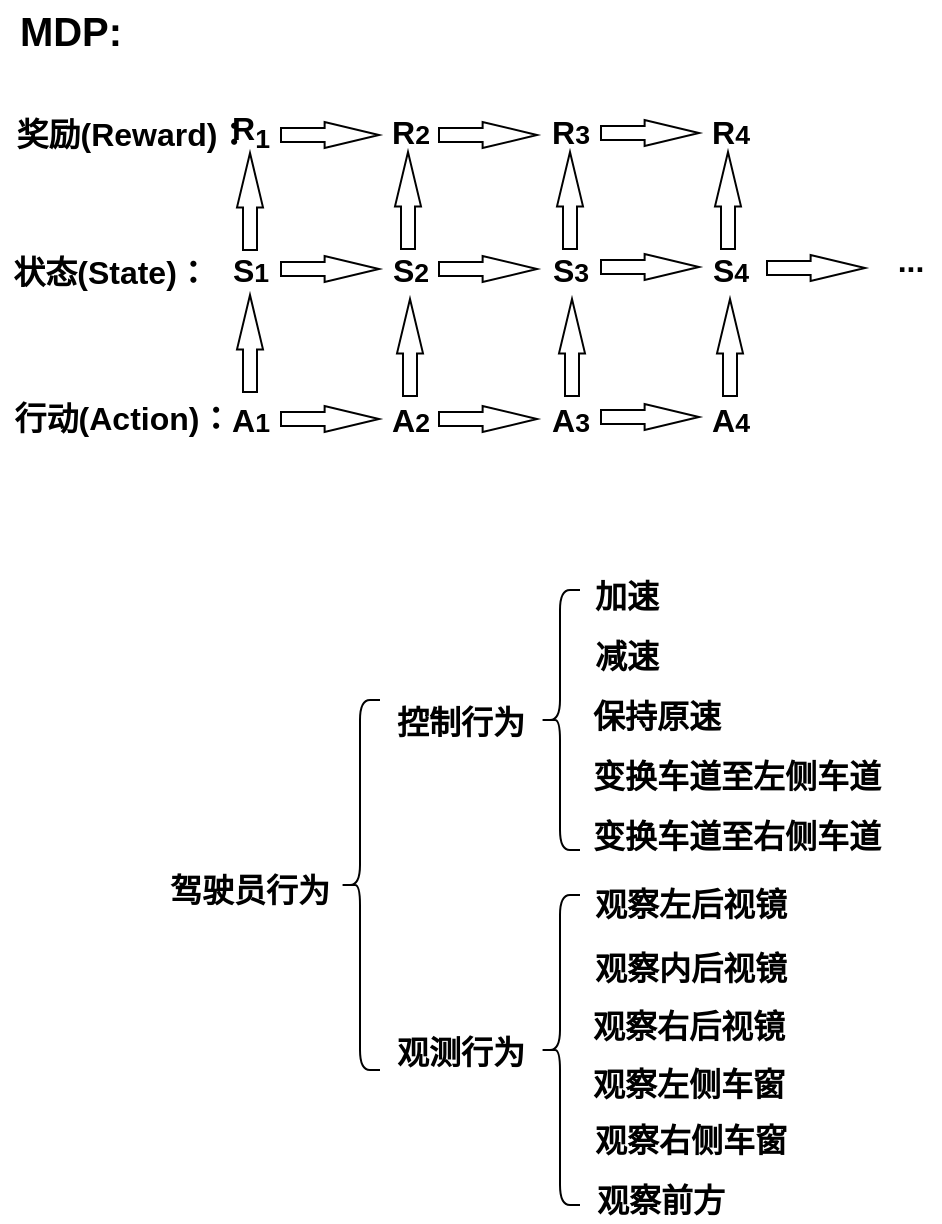 <mxfile version="17.4.0" type="github">
  <diagram id="wP4Usmq05pLcS0F0dY9k" name="第 1 页">
    <mxGraphModel dx="1038" dy="547" grid="0" gridSize="10" guides="1" tooltips="1" connect="1" arrows="1" fold="1" page="1" pageScale="1" pageWidth="827" pageHeight="1169" math="0" shadow="0">
      <root>
        <mxCell id="0" />
        <mxCell id="1" parent="0" />
        <mxCell id="swF7MC4VHe0emCzeMFWX-1" value="&lt;font style=&quot;font-size: 16px&quot;&gt;状态(State)：&lt;/font&gt;" style="text;html=1;align=center;verticalAlign=middle;resizable=0;points=[];autosize=1;strokeColor=none;fillColor=none;fontFamily=Helvetica;fontStyle=1" vertex="1" parent="1">
          <mxGeometry x="211" y="191" width="108" height="19" as="geometry" />
        </mxCell>
        <mxCell id="swF7MC4VHe0emCzeMFWX-2" value="&lt;span style=&quot;font-size: 16px&quot;&gt;行动(Action)：&lt;/span&gt;" style="text;html=1;align=center;verticalAlign=middle;resizable=0;points=[];autosize=1;strokeColor=none;fillColor=none;fontFamily=Helvetica;fontStyle=1" vertex="1" parent="1">
          <mxGeometry x="211" y="264" width="119" height="19" as="geometry" />
        </mxCell>
        <mxCell id="swF7MC4VHe0emCzeMFWX-3" value="&lt;font style=&quot;font-size: 16px&quot;&gt;奖励(Reward)：&lt;/font&gt;" style="text;html=1;align=center;verticalAlign=middle;resizable=0;points=[];autosize=1;strokeColor=none;fillColor=none;fontFamily=Helvetica;fontStyle=1" vertex="1" parent="1">
          <mxGeometry x="212" y="122" width="127" height="19" as="geometry" />
        </mxCell>
        <mxCell id="swF7MC4VHe0emCzeMFWX-4" value="R&lt;sub&gt;1&lt;/sub&gt;" style="text;html=1;align=center;verticalAlign=middle;resizable=0;points=[];autosize=1;strokeColor=none;fillColor=none;fontSize=16;fontFamily=Helvetica;fontStyle=1" vertex="1" parent="1">
          <mxGeometry x="320" y="116" width="30" height="30" as="geometry" />
        </mxCell>
        <mxCell id="swF7MC4VHe0emCzeMFWX-5" value="R&lt;span style=&quot;font-size: 13.333px&quot;&gt;2&lt;/span&gt;" style="text;html=1;align=center;verticalAlign=middle;resizable=0;points=[];autosize=1;strokeColor=none;fillColor=none;fontSize=16;fontFamily=Helvetica;fontStyle=1" vertex="1" parent="1">
          <mxGeometry x="400" y="116" width="30" height="30" as="geometry" />
        </mxCell>
        <mxCell id="swF7MC4VHe0emCzeMFWX-6" value="R&lt;span style=&quot;font-size: 13.333px&quot;&gt;3&lt;/span&gt;" style="text;html=1;align=center;verticalAlign=middle;resizable=0;points=[];autosize=1;strokeColor=none;fillColor=none;fontSize=16;fontFamily=Helvetica;fontStyle=1" vertex="1" parent="1">
          <mxGeometry x="480" y="116" width="30" height="30" as="geometry" />
        </mxCell>
        <mxCell id="swF7MC4VHe0emCzeMFWX-7" value="R&lt;span style=&quot;font-size: 13.333px&quot;&gt;4&lt;/span&gt;" style="text;html=1;align=center;verticalAlign=middle;resizable=0;points=[];autosize=1;strokeColor=none;fillColor=none;fontSize=16;fontFamily=Helvetica;fontStyle=1" vertex="1" parent="1">
          <mxGeometry x="560" y="116" width="30" height="30" as="geometry" />
        </mxCell>
        <mxCell id="swF7MC4VHe0emCzeMFWX-9" value="S&lt;span style=&quot;font-size: 13.333px&quot;&gt;2&lt;/span&gt;" style="text;html=1;align=center;verticalAlign=middle;resizable=0;points=[];autosize=1;strokeColor=none;fillColor=none;fontSize=16;fontFamily=Helvetica;fontStyle=1" vertex="1" parent="1">
          <mxGeometry x="400" y="185" width="30" height="30" as="geometry" />
        </mxCell>
        <mxCell id="swF7MC4VHe0emCzeMFWX-10" value="S&lt;span style=&quot;font-size: 13.333px&quot;&gt;3&lt;/span&gt;" style="text;html=1;align=center;verticalAlign=middle;resizable=0;points=[];autosize=1;strokeColor=none;fillColor=none;fontSize=16;fontFamily=Helvetica;fontStyle=1" vertex="1" parent="1">
          <mxGeometry x="480" y="185" width="30" height="30" as="geometry" />
        </mxCell>
        <mxCell id="swF7MC4VHe0emCzeMFWX-11" value="S&lt;span style=&quot;font-size: 13.333px&quot;&gt;4&lt;/span&gt;" style="text;html=1;align=center;verticalAlign=middle;resizable=0;points=[];autosize=1;strokeColor=none;fillColor=none;fontSize=16;fontFamily=Helvetica;fontStyle=1" vertex="1" parent="1">
          <mxGeometry x="560" y="185" width="30" height="30" as="geometry" />
        </mxCell>
        <mxCell id="swF7MC4VHe0emCzeMFWX-13" value="A&lt;span style=&quot;font-size: 13.333px&quot;&gt;2&lt;/span&gt;" style="text;html=1;align=center;verticalAlign=middle;resizable=0;points=[];autosize=1;strokeColor=none;fillColor=none;fontSize=16;fontFamily=Helvetica;fontStyle=1" vertex="1" parent="1">
          <mxGeometry x="400" y="260" width="30" height="30" as="geometry" />
        </mxCell>
        <mxCell id="swF7MC4VHe0emCzeMFWX-14" value="A&lt;span style=&quot;font-size: 13.333px&quot;&gt;3&lt;/span&gt;" style="text;html=1;align=center;verticalAlign=middle;resizable=0;points=[];autosize=1;strokeColor=none;fillColor=none;fontSize=16;fontFamily=Helvetica;fontStyle=1" vertex="1" parent="1">
          <mxGeometry x="480" y="260" width="30" height="30" as="geometry" />
        </mxCell>
        <mxCell id="swF7MC4VHe0emCzeMFWX-15" value="A&lt;span style=&quot;font-size: 13.333px&quot;&gt;4&lt;/span&gt;" style="text;html=1;align=center;verticalAlign=middle;resizable=0;points=[];autosize=1;strokeColor=none;fillColor=none;fontSize=16;fontFamily=Helvetica;fontStyle=1" vertex="1" parent="1">
          <mxGeometry x="560" y="260" width="30" height="30" as="geometry" />
        </mxCell>
        <mxCell id="swF7MC4VHe0emCzeMFWX-17" value="S&lt;span style=&quot;font-size: 13.333px&quot;&gt;1&lt;/span&gt;" style="text;html=1;align=center;verticalAlign=middle;resizable=0;points=[];autosize=1;strokeColor=none;fillColor=none;fontSize=16;fontFamily=Helvetica;fontStyle=1" vertex="1" parent="1">
          <mxGeometry x="320" y="185" width="30" height="30" as="geometry" />
        </mxCell>
        <mxCell id="swF7MC4VHe0emCzeMFWX-18" value="A&lt;span style=&quot;font-size: 13.333px&quot;&gt;1&lt;/span&gt;" style="text;html=1;align=center;verticalAlign=middle;resizable=0;points=[];autosize=1;strokeColor=none;fillColor=none;fontSize=16;fontFamily=Helvetica;fontStyle=1" vertex="1" parent="1">
          <mxGeometry x="320" y="260" width="30" height="30" as="geometry" />
        </mxCell>
        <mxCell id="swF7MC4VHe0emCzeMFWX-19" value="" style="shape=flexArrow;endArrow=classic;html=1;rounded=0;fontSize=16;width=7;endSize=8.73;endWidth=5;fontFamily=Helvetica;fontStyle=1" edge="1" parent="1">
          <mxGeometry width="50" height="50" relative="1" as="geometry">
            <mxPoint x="593" y="199" as="sourcePoint" />
            <mxPoint x="643" y="199" as="targetPoint" />
          </mxGeometry>
        </mxCell>
        <mxCell id="swF7MC4VHe0emCzeMFWX-20" value="" style="shape=flexArrow;endArrow=classic;html=1;rounded=0;fontSize=16;width=7;endSize=8.73;endWidth=5;fontFamily=Helvetica;fontStyle=1" edge="1" parent="1">
          <mxGeometry width="50" height="50" relative="1" as="geometry">
            <mxPoint x="350" y="199.5" as="sourcePoint" />
            <mxPoint x="400" y="199.5" as="targetPoint" />
          </mxGeometry>
        </mxCell>
        <mxCell id="swF7MC4VHe0emCzeMFWX-21" value="" style="shape=flexArrow;endArrow=classic;html=1;rounded=0;fontSize=16;width=7;endSize=8.73;endWidth=5;fontFamily=Helvetica;fontStyle=1" edge="1" parent="1">
          <mxGeometry width="50" height="50" relative="1" as="geometry">
            <mxPoint x="350" y="274.5" as="sourcePoint" />
            <mxPoint x="400" y="274.5" as="targetPoint" />
          </mxGeometry>
        </mxCell>
        <mxCell id="swF7MC4VHe0emCzeMFWX-22" value="" style="shape=flexArrow;endArrow=classic;html=1;rounded=0;fontSize=16;width=7;endSize=8.73;endWidth=5;fontFamily=Helvetica;fontStyle=1" edge="1" parent="1">
          <mxGeometry width="50" height="50" relative="1" as="geometry">
            <mxPoint x="350" y="132.5" as="sourcePoint" />
            <mxPoint x="400" y="132.5" as="targetPoint" />
          </mxGeometry>
        </mxCell>
        <mxCell id="swF7MC4VHe0emCzeMFWX-23" value="" style="shape=flexArrow;endArrow=classic;html=1;rounded=0;fontSize=16;width=7;endSize=8.73;endWidth=5;fontFamily=Helvetica;fontStyle=1" edge="1" parent="1">
          <mxGeometry width="50" height="50" relative="1" as="geometry">
            <mxPoint x="429" y="199.5" as="sourcePoint" />
            <mxPoint x="479" y="199.5" as="targetPoint" />
          </mxGeometry>
        </mxCell>
        <mxCell id="swF7MC4VHe0emCzeMFWX-24" value="" style="shape=flexArrow;endArrow=classic;html=1;rounded=0;fontSize=16;width=7;endSize=8.73;endWidth=5;fontFamily=Helvetica;fontStyle=1" edge="1" parent="1">
          <mxGeometry width="50" height="50" relative="1" as="geometry">
            <mxPoint x="429" y="274.5" as="sourcePoint" />
            <mxPoint x="479" y="274.5" as="targetPoint" />
          </mxGeometry>
        </mxCell>
        <mxCell id="swF7MC4VHe0emCzeMFWX-25" value="" style="shape=flexArrow;endArrow=classic;html=1;rounded=0;fontSize=16;width=7;endSize=8.73;endWidth=5;fontFamily=Helvetica;fontStyle=1" edge="1" parent="1">
          <mxGeometry width="50" height="50" relative="1" as="geometry">
            <mxPoint x="429" y="132.5" as="sourcePoint" />
            <mxPoint x="479" y="132.5" as="targetPoint" />
          </mxGeometry>
        </mxCell>
        <mxCell id="swF7MC4VHe0emCzeMFWX-26" value="" style="shape=flexArrow;endArrow=classic;html=1;rounded=0;fontSize=16;width=7;endSize=8.73;endWidth=5;fontFamily=Helvetica;fontStyle=1" edge="1" parent="1">
          <mxGeometry width="50" height="50" relative="1" as="geometry">
            <mxPoint x="510" y="198.5" as="sourcePoint" />
            <mxPoint x="560" y="198.5" as="targetPoint" />
          </mxGeometry>
        </mxCell>
        <mxCell id="swF7MC4VHe0emCzeMFWX-27" value="" style="shape=flexArrow;endArrow=classic;html=1;rounded=0;fontSize=16;width=7;endSize=8.73;endWidth=5;fontFamily=Helvetica;fontStyle=1" edge="1" parent="1">
          <mxGeometry width="50" height="50" relative="1" as="geometry">
            <mxPoint x="510" y="273.5" as="sourcePoint" />
            <mxPoint x="560" y="273.5" as="targetPoint" />
          </mxGeometry>
        </mxCell>
        <mxCell id="swF7MC4VHe0emCzeMFWX-28" value="" style="shape=flexArrow;endArrow=classic;html=1;rounded=0;fontSize=16;width=7;endSize=8.73;endWidth=5;fontFamily=Helvetica;fontStyle=1" edge="1" parent="1">
          <mxGeometry width="50" height="50" relative="1" as="geometry">
            <mxPoint x="510" y="131.5" as="sourcePoint" />
            <mxPoint x="560" y="131.5" as="targetPoint" />
          </mxGeometry>
        </mxCell>
        <mxCell id="swF7MC4VHe0emCzeMFWX-29" value="..." style="text;html=1;align=center;verticalAlign=middle;resizable=0;points=[];autosize=1;strokeColor=none;fillColor=none;fontSize=16;fontFamily=Helvetica;fontStyle=1" vertex="1" parent="1">
          <mxGeometry x="650" y="185" width="30" height="20" as="geometry" />
        </mxCell>
        <mxCell id="swF7MC4VHe0emCzeMFWX-30" value="" style="shape=flexArrow;endArrow=classic;html=1;rounded=0;fontSize=16;width=7;endSize=8.73;endWidth=5;fontFamily=Helvetica;fontStyle=1" edge="1" parent="1">
          <mxGeometry width="50" height="50" relative="1" as="geometry">
            <mxPoint x="335" y="261.5" as="sourcePoint" />
            <mxPoint x="335" y="212" as="targetPoint" />
          </mxGeometry>
        </mxCell>
        <mxCell id="swF7MC4VHe0emCzeMFWX-31" value="" style="shape=flexArrow;endArrow=classic;html=1;rounded=0;fontSize=16;width=7;endSize=8.73;endWidth=5;fontFamily=Helvetica;fontStyle=1" edge="1" parent="1">
          <mxGeometry width="50" height="50" relative="1" as="geometry">
            <mxPoint x="335" y="190.5" as="sourcePoint" />
            <mxPoint x="335" y="141" as="targetPoint" />
          </mxGeometry>
        </mxCell>
        <mxCell id="swF7MC4VHe0emCzeMFWX-32" value="" style="shape=flexArrow;endArrow=classic;html=1;rounded=0;fontSize=16;width=7;endSize=8.73;endWidth=5;fontFamily=Helvetica;fontStyle=1" edge="1" parent="1">
          <mxGeometry width="50" height="50" relative="1" as="geometry">
            <mxPoint x="415" y="263.5" as="sourcePoint" />
            <mxPoint x="415" y="214" as="targetPoint" />
          </mxGeometry>
        </mxCell>
        <mxCell id="swF7MC4VHe0emCzeMFWX-33" value="" style="shape=flexArrow;endArrow=classic;html=1;rounded=0;fontSize=16;width=7;endSize=8.73;endWidth=5;fontFamily=Helvetica;fontStyle=1" edge="1" parent="1">
          <mxGeometry width="50" height="50" relative="1" as="geometry">
            <mxPoint x="496" y="263.5" as="sourcePoint" />
            <mxPoint x="496" y="214" as="targetPoint" />
          </mxGeometry>
        </mxCell>
        <mxCell id="swF7MC4VHe0emCzeMFWX-34" value="" style="shape=flexArrow;endArrow=classic;html=1;rounded=0;fontSize=16;width=7;endSize=8.73;endWidth=5;fontFamily=Helvetica;fontStyle=1" edge="1" parent="1">
          <mxGeometry width="50" height="50" relative="1" as="geometry">
            <mxPoint x="575" y="263.5" as="sourcePoint" />
            <mxPoint x="575" y="214" as="targetPoint" />
          </mxGeometry>
        </mxCell>
        <mxCell id="swF7MC4VHe0emCzeMFWX-35" value="" style="shape=flexArrow;endArrow=classic;html=1;rounded=0;fontSize=16;width=7;endSize=8.73;endWidth=5;fontFamily=Helvetica;fontStyle=1" edge="1" parent="1">
          <mxGeometry width="50" height="50" relative="1" as="geometry">
            <mxPoint x="414" y="190" as="sourcePoint" />
            <mxPoint x="414" y="140.5" as="targetPoint" />
          </mxGeometry>
        </mxCell>
        <mxCell id="swF7MC4VHe0emCzeMFWX-36" value="" style="shape=flexArrow;endArrow=classic;html=1;rounded=0;fontSize=16;width=7;endSize=8.73;endWidth=5;fontFamily=Helvetica;fontStyle=1" edge="1" parent="1">
          <mxGeometry width="50" height="50" relative="1" as="geometry">
            <mxPoint x="495" y="190" as="sourcePoint" />
            <mxPoint x="495" y="140.5" as="targetPoint" />
          </mxGeometry>
        </mxCell>
        <mxCell id="swF7MC4VHe0emCzeMFWX-37" value="" style="shape=flexArrow;endArrow=classic;html=1;rounded=0;fontSize=16;width=7;endSize=8.73;endWidth=5;fontFamily=Helvetica;fontStyle=1" edge="1" parent="1">
          <mxGeometry width="50" height="50" relative="1" as="geometry">
            <mxPoint x="574" y="190" as="sourcePoint" />
            <mxPoint x="574" y="140.5" as="targetPoint" />
          </mxGeometry>
        </mxCell>
        <mxCell id="swF7MC4VHe0emCzeMFWX-38" value="&lt;font style=&quot;font-size: 20px&quot;&gt;MDP:&lt;/font&gt;" style="text;html=1;align=center;verticalAlign=middle;resizable=0;points=[];autosize=1;strokeColor=none;fillColor=none;fontSize=16;fontFamily=Helvetica;fontStyle=1" vertex="1" parent="1">
          <mxGeometry x="210" y="65" width="70" height="30" as="geometry" />
        </mxCell>
        <mxCell id="swF7MC4VHe0emCzeMFWX-39" value="&lt;font style=&quot;font-size: 16px&quot;&gt;&lt;b&gt;驾驶员行为&lt;/b&gt;&lt;/font&gt;" style="text;html=1;strokeColor=none;fillColor=none;align=center;verticalAlign=middle;whiteSpace=wrap;rounded=0;fontFamily=Helvetica;fontSize=20;" vertex="1" parent="1">
          <mxGeometry x="282" y="492.5" width="106" height="30" as="geometry" />
        </mxCell>
        <mxCell id="swF7MC4VHe0emCzeMFWX-40" value="" style="shape=curlyBracket;whiteSpace=wrap;html=1;rounded=1;fontFamily=Helvetica;fontSize=20;fontStyle=1" vertex="1" parent="1">
          <mxGeometry x="380" y="415" width="20" height="185" as="geometry" />
        </mxCell>
        <mxCell id="swF7MC4VHe0emCzeMFWX-41" value="" style="shape=curlyBracket;whiteSpace=wrap;html=1;rounded=1;fontFamily=Helvetica;fontSize=20;fontStyle=1" vertex="1" parent="1">
          <mxGeometry x="480" y="512.5" width="20" height="155" as="geometry" />
        </mxCell>
        <mxCell id="swF7MC4VHe0emCzeMFWX-42" value="" style="shape=curlyBracket;whiteSpace=wrap;html=1;rounded=1;fontFamily=Helvetica;fontSize=20;fontStyle=1" vertex="1" parent="1">
          <mxGeometry x="480" y="360" width="20" height="130" as="geometry" />
        </mxCell>
        <mxCell id="swF7MC4VHe0emCzeMFWX-43" value="控制行为" style="text;html=1;align=center;verticalAlign=middle;resizable=0;points=[];autosize=1;strokeColor=none;fillColor=none;fontSize=16;fontFamily=Helvetica;fontStyle=1" vertex="1" parent="1">
          <mxGeometry x="403" y="414" width="74" height="23" as="geometry" />
        </mxCell>
        <mxCell id="swF7MC4VHe0emCzeMFWX-44" value="观测行为" style="text;html=1;align=center;verticalAlign=middle;resizable=0;points=[];autosize=1;strokeColor=none;fillColor=none;fontSize=16;fontFamily=Helvetica;fontStyle=1" vertex="1" parent="1">
          <mxGeometry x="403" y="579" width="74" height="23" as="geometry" />
        </mxCell>
        <mxCell id="swF7MC4VHe0emCzeMFWX-45" value="加速" style="text;html=1;align=center;verticalAlign=middle;resizable=0;points=[];autosize=1;strokeColor=none;fillColor=none;fontSize=16;fontFamily=Helvetica;fontStyle=1" vertex="1" parent="1">
          <mxGeometry x="502" y="351" width="42" height="23" as="geometry" />
        </mxCell>
        <mxCell id="swF7MC4VHe0emCzeMFWX-46" value="减速" style="text;html=1;align=center;verticalAlign=middle;resizable=0;points=[];autosize=1;strokeColor=none;fillColor=none;fontSize=16;fontFamily=Helvetica;fontStyle=1" vertex="1" parent="1">
          <mxGeometry x="502" y="381" width="42" height="23" as="geometry" />
        </mxCell>
        <mxCell id="swF7MC4VHe0emCzeMFWX-47" value="保持原速" style="text;html=1;align=center;verticalAlign=middle;resizable=0;points=[];autosize=1;strokeColor=none;fillColor=none;fontSize=16;fontFamily=Helvetica;fontStyle=1" vertex="1" parent="1">
          <mxGeometry x="501" y="411" width="74" height="23" as="geometry" />
        </mxCell>
        <mxCell id="swF7MC4VHe0emCzeMFWX-48" value="变换车道至左侧车道" style="text;html=1;align=center;verticalAlign=middle;resizable=0;points=[];autosize=1;strokeColor=none;fillColor=none;fontSize=16;fontFamily=Helvetica;fontStyle=1" vertex="1" parent="1">
          <mxGeometry x="501" y="441" width="154" height="23" as="geometry" />
        </mxCell>
        <mxCell id="swF7MC4VHe0emCzeMFWX-49" value="变换车道至右侧车道" style="text;html=1;align=center;verticalAlign=middle;resizable=0;points=[];autosize=1;strokeColor=none;fillColor=none;fontSize=16;fontFamily=Helvetica;fontStyle=1" vertex="1" parent="1">
          <mxGeometry x="501" y="471" width="154" height="23" as="geometry" />
        </mxCell>
        <mxCell id="swF7MC4VHe0emCzeMFWX-50" value="观察左后视镜" style="text;html=1;align=center;verticalAlign=middle;resizable=0;points=[];autosize=1;strokeColor=none;fillColor=none;fontSize=16;fontFamily=Helvetica;fontStyle=1" vertex="1" parent="1">
          <mxGeometry x="502" y="505.5" width="106" height="23" as="geometry" />
        </mxCell>
        <mxCell id="swF7MC4VHe0emCzeMFWX-51" value="观察内后视镜" style="text;html=1;align=center;verticalAlign=middle;resizable=0;points=[];autosize=1;strokeColor=none;fillColor=none;fontSize=16;fontFamily=Helvetica;fontStyle=1" vertex="1" parent="1">
          <mxGeometry x="502" y="537" width="106" height="23" as="geometry" />
        </mxCell>
        <mxCell id="swF7MC4VHe0emCzeMFWX-52" value="观察右后视镜" style="text;html=1;align=center;verticalAlign=middle;resizable=0;points=[];autosize=1;strokeColor=none;fillColor=none;fontSize=16;fontFamily=Helvetica;fontStyle=1" vertex="1" parent="1">
          <mxGeometry x="501" y="566" width="106" height="23" as="geometry" />
        </mxCell>
        <mxCell id="swF7MC4VHe0emCzeMFWX-53" value="观察左侧车窗" style="text;html=1;align=center;verticalAlign=middle;resizable=0;points=[];autosize=1;strokeColor=none;fillColor=none;fontSize=16;fontFamily=Helvetica;fontStyle=1" vertex="1" parent="1">
          <mxGeometry x="501" y="595" width="106" height="23" as="geometry" />
        </mxCell>
        <mxCell id="swF7MC4VHe0emCzeMFWX-54" value="观察前方" style="text;html=1;align=center;verticalAlign=middle;resizable=0;points=[];autosize=1;strokeColor=none;fillColor=none;fontSize=16;fontFamily=Helvetica;fontStyle=1" vertex="1" parent="1">
          <mxGeometry x="503" y="653" width="74" height="23" as="geometry" />
        </mxCell>
        <mxCell id="swF7MC4VHe0emCzeMFWX-55" value="观察右侧车窗" style="text;html=1;align=center;verticalAlign=middle;resizable=0;points=[];autosize=1;strokeColor=none;fillColor=none;fontSize=16;fontFamily=Helvetica;fontStyle=1" vertex="1" parent="1">
          <mxGeometry x="502" y="623" width="106" height="23" as="geometry" />
        </mxCell>
      </root>
    </mxGraphModel>
  </diagram>
</mxfile>
